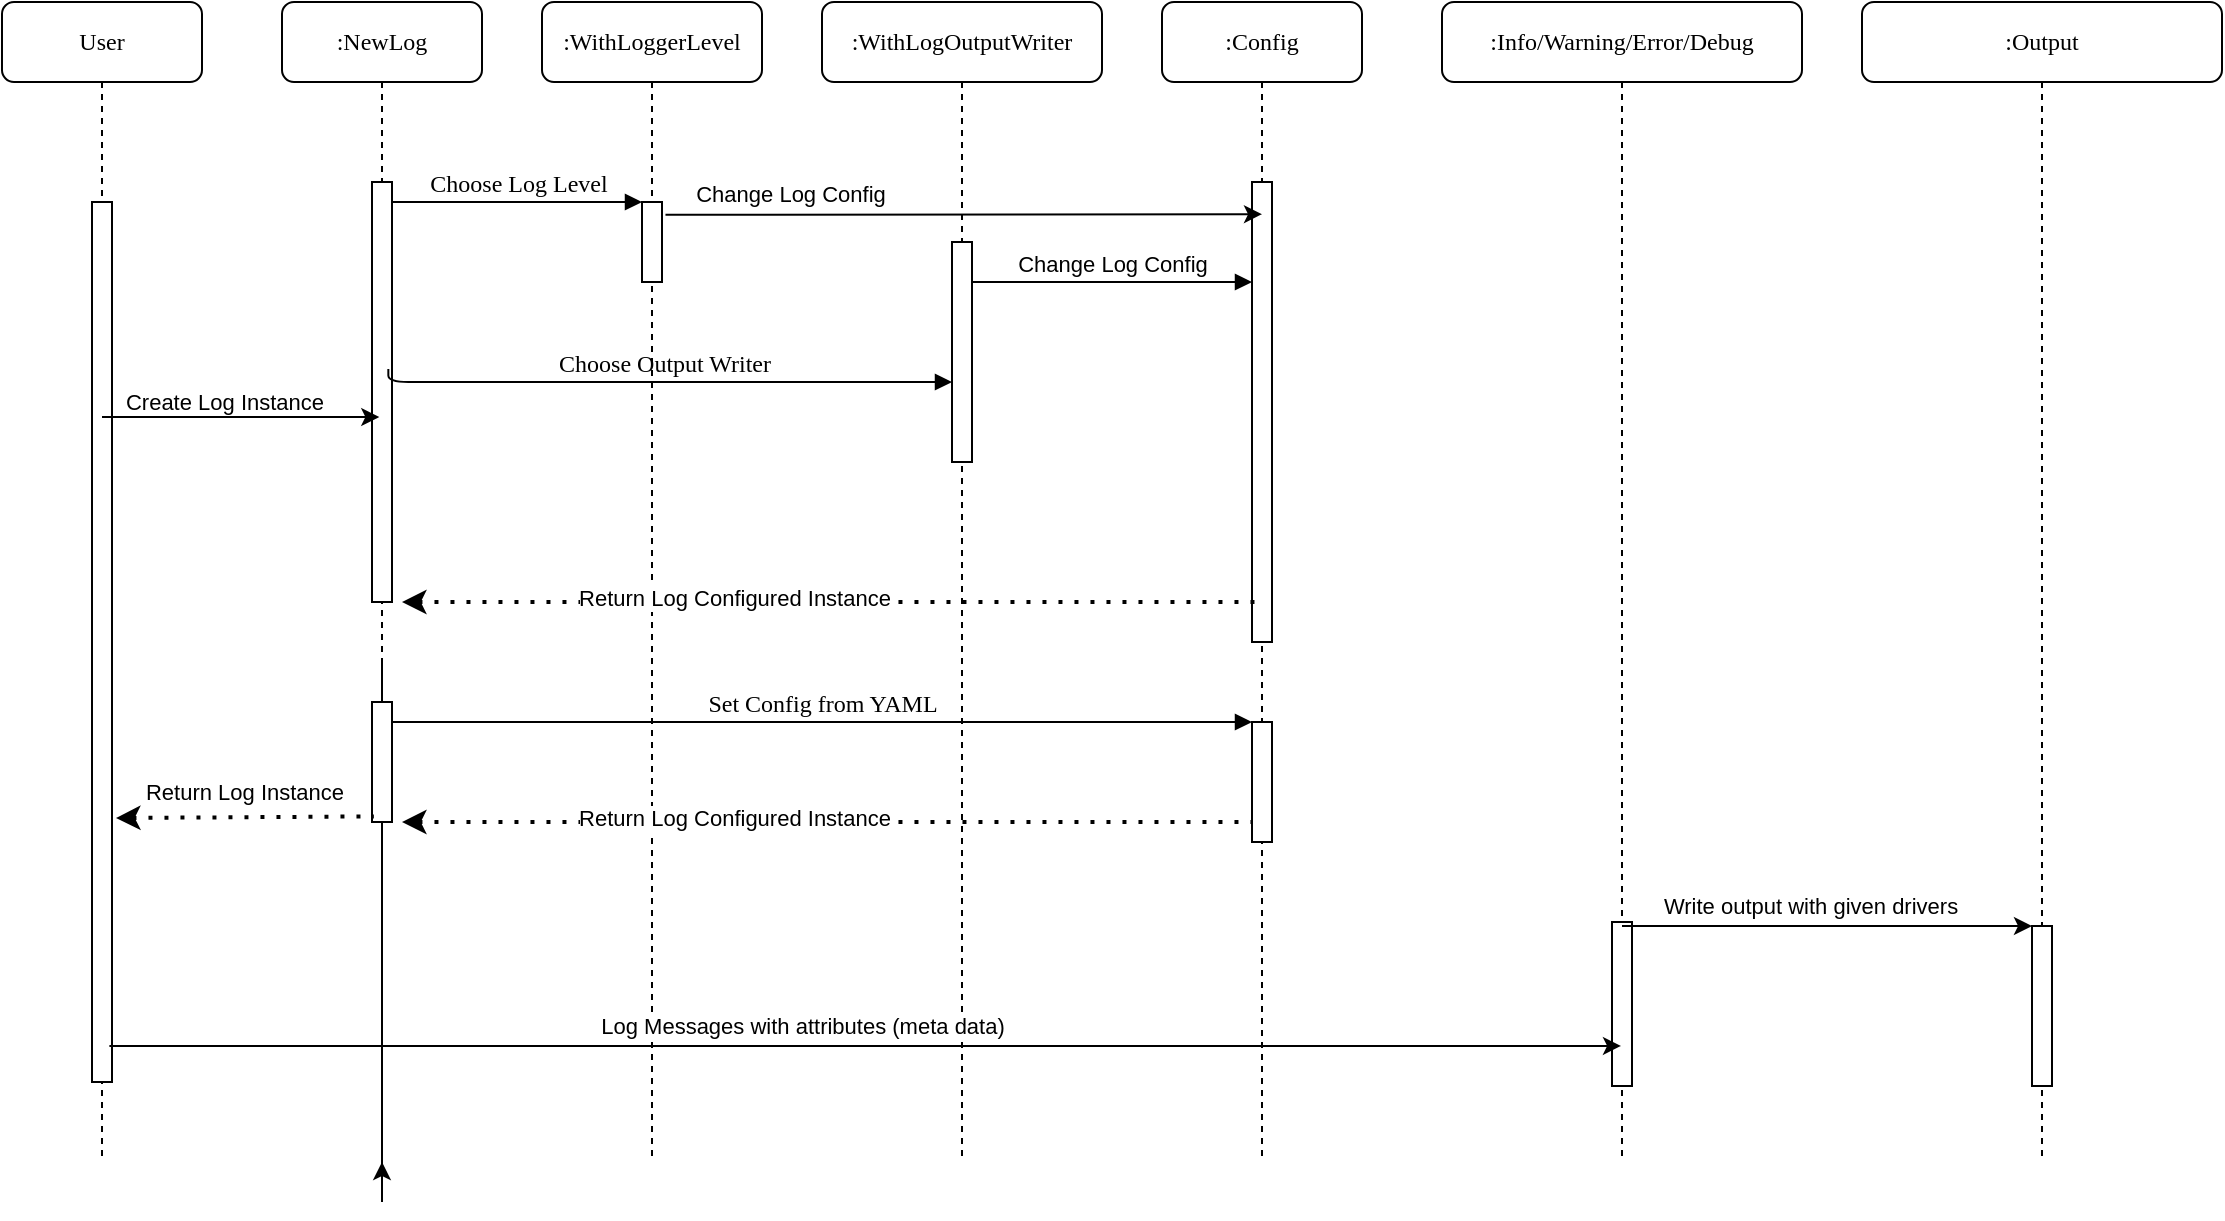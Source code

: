 <mxfile version="24.8.6">
  <diagram name="Page-1" id="13e1069c-82ec-6db2-03f1-153e76fe0fe0">
    <mxGraphModel dx="1960" dy="691" grid="1" gridSize="10" guides="1" tooltips="1" connect="1" arrows="1" fold="1" page="1" pageScale="1" pageWidth="1100" pageHeight="850" background="none" math="0" shadow="0">
      <root>
        <mxCell id="0" />
        <mxCell id="1" parent="0" />
        <mxCell id="7baba1c4bc27f4b0-2" value=":WithLoggerLevel" style="shape=umlLifeline;perimeter=lifelinePerimeter;whiteSpace=wrap;html=1;container=1;collapsible=0;recursiveResize=0;outlineConnect=0;rounded=1;shadow=0;comic=0;labelBackgroundColor=none;strokeWidth=1;fontFamily=Verdana;fontSize=12;align=center;" parent="1" vertex="1">
          <mxGeometry x="230" y="80" width="110" height="580" as="geometry" />
        </mxCell>
        <mxCell id="7baba1c4bc27f4b0-10" value="" style="html=1;points=[];perimeter=orthogonalPerimeter;rounded=0;shadow=0;comic=0;labelBackgroundColor=none;strokeWidth=1;fontFamily=Verdana;fontSize=12;align=center;" parent="7baba1c4bc27f4b0-2" vertex="1">
          <mxGeometry x="50" y="100" width="10" height="40" as="geometry" />
        </mxCell>
        <mxCell id="7baba1c4bc27f4b0-3" value=":WithLogOutputWriter" style="shape=umlLifeline;perimeter=lifelinePerimeter;whiteSpace=wrap;html=1;container=1;collapsible=0;recursiveResize=0;outlineConnect=0;rounded=1;shadow=0;comic=0;labelBackgroundColor=none;strokeWidth=1;fontFamily=Verdana;fontSize=12;align=center;" parent="1" vertex="1">
          <mxGeometry x="370" y="80" width="140" height="580" as="geometry" />
        </mxCell>
        <mxCell id="7baba1c4bc27f4b0-13" value="" style="html=1;points=[];perimeter=orthogonalPerimeter;rounded=0;shadow=0;comic=0;labelBackgroundColor=none;strokeWidth=1;fontFamily=Verdana;fontSize=12;align=center;" parent="7baba1c4bc27f4b0-3" vertex="1">
          <mxGeometry x="65" y="120" width="10" height="110" as="geometry" />
        </mxCell>
        <mxCell id="Dq6_vU81HZDtxobGfRa3-10" value="" style="endArrow=none;dashed=1;html=1;dashPattern=1 3;strokeWidth=2;rounded=0;startArrow=classic;startFill=1;" edge="1" parent="7baba1c4bc27f4b0-3">
          <mxGeometry width="50" height="50" relative="1" as="geometry">
            <mxPoint x="-210" y="410" as="sourcePoint" />
            <mxPoint x="220" y="410" as="targetPoint" />
          </mxGeometry>
        </mxCell>
        <mxCell id="Dq6_vU81HZDtxobGfRa3-11" value="Return Log Configured Instance" style="edgeLabel;html=1;align=center;verticalAlign=middle;resizable=0;points=[];" vertex="1" connectable="0" parent="Dq6_vU81HZDtxobGfRa3-10">
          <mxGeometry x="-0.23" y="2" relative="1" as="geometry">
            <mxPoint as="offset" />
          </mxGeometry>
        </mxCell>
        <mxCell id="7baba1c4bc27f4b0-4" value=":Config" style="shape=umlLifeline;perimeter=lifelinePerimeter;whiteSpace=wrap;html=1;container=1;collapsible=0;recursiveResize=0;outlineConnect=0;rounded=1;shadow=0;comic=0;labelBackgroundColor=none;strokeWidth=1;fontFamily=Verdana;fontSize=12;align=center;" parent="1" vertex="1">
          <mxGeometry x="540" y="80" width="100" height="580" as="geometry" />
        </mxCell>
        <mxCell id="7baba1c4bc27f4b0-5" value=":Info/Warning/Error/Debug" style="shape=umlLifeline;perimeter=lifelinePerimeter;whiteSpace=wrap;html=1;container=1;collapsible=0;recursiveResize=0;outlineConnect=0;rounded=1;shadow=0;comic=0;labelBackgroundColor=none;strokeWidth=1;fontFamily=Verdana;fontSize=12;align=center;" parent="1" vertex="1">
          <mxGeometry x="680" y="80" width="180" height="580" as="geometry" />
        </mxCell>
        <mxCell id="7baba1c4bc27f4b0-8" value=":NewLog" style="shape=umlLifeline;perimeter=lifelinePerimeter;whiteSpace=wrap;html=1;container=1;collapsible=0;recursiveResize=0;outlineConnect=0;rounded=1;shadow=0;comic=0;labelBackgroundColor=none;strokeWidth=1;fontFamily=Verdana;fontSize=12;align=center;" parent="1" vertex="1">
          <mxGeometry x="100" y="80" width="100" height="580" as="geometry" />
        </mxCell>
        <mxCell id="Dq6_vU81HZDtxobGfRa3-27" style="edgeStyle=orthogonalEdgeStyle;rounded=0;orthogonalLoop=1;jettySize=auto;html=1;" edge="1" parent="7baba1c4bc27f4b0-8" source="Dq6_vU81HZDtxobGfRa3-25" target="7baba1c4bc27f4b0-8">
          <mxGeometry relative="1" as="geometry" />
        </mxCell>
        <mxCell id="Dq6_vU81HZDtxobGfRa3-25" value="" style="html=1;points=[];perimeter=orthogonalPerimeter;rounded=0;shadow=0;comic=0;labelBackgroundColor=none;strokeWidth=1;fontFamily=Verdana;fontSize=12;align=center;" vertex="1" parent="7baba1c4bc27f4b0-8">
          <mxGeometry x="45" y="350" width="10" height="60" as="geometry" />
        </mxCell>
        <mxCell id="Dq6_vU81HZDtxobGfRa3-26" value="" style="html=1;points=[];perimeter=orthogonalPerimeter;rounded=0;shadow=0;comic=0;labelBackgroundColor=none;strokeWidth=1;fontFamily=Verdana;fontSize=12;align=center;" vertex="1" parent="7baba1c4bc27f4b0-8">
          <mxGeometry x="45" y="90" width="10" height="210" as="geometry" />
        </mxCell>
        <mxCell id="7baba1c4bc27f4b0-16" value="" style="html=1;points=[];perimeter=orthogonalPerimeter;rounded=0;shadow=0;comic=0;labelBackgroundColor=none;strokeWidth=1;fontFamily=Verdana;fontSize=12;align=center;" parent="1" vertex="1">
          <mxGeometry x="585" y="170" width="10" height="230" as="geometry" />
        </mxCell>
        <mxCell id="7baba1c4bc27f4b0-17" value="&lt;span style=&quot;font-family: Helvetica; font-size: 11px; background-color: rgb(255, 255, 255);&quot;&gt;Change Log Config&lt;/span&gt;" style="html=1;verticalAlign=bottom;endArrow=block;labelBackgroundColor=none;fontFamily=Verdana;fontSize=12;edgeStyle=elbowEdgeStyle;elbow=vertical;" parent="1" source="7baba1c4bc27f4b0-13" target="7baba1c4bc27f4b0-16" edge="1">
          <mxGeometry relative="1" as="geometry">
            <mxPoint x="510" y="220" as="sourcePoint" />
            <Array as="points">
              <mxPoint x="460" y="220" />
            </Array>
          </mxGeometry>
        </mxCell>
        <mxCell id="7baba1c4bc27f4b0-22" value="" style="html=1;points=[];perimeter=orthogonalPerimeter;rounded=0;shadow=0;comic=0;labelBackgroundColor=none;strokeWidth=1;fontFamily=Verdana;fontSize=12;align=center;" parent="1" vertex="1">
          <mxGeometry x="585" y="440" width="10" height="60" as="geometry" />
        </mxCell>
        <mxCell id="7baba1c4bc27f4b0-23" value="Set Config from YAML" style="html=1;verticalAlign=bottom;endArrow=block;entryX=0;entryY=0;labelBackgroundColor=none;fontFamily=Verdana;fontSize=12;" parent="1" target="7baba1c4bc27f4b0-22" edge="1">
          <mxGeometry relative="1" as="geometry">
            <mxPoint x="155" y="440" as="sourcePoint" />
          </mxGeometry>
        </mxCell>
        <mxCell id="7baba1c4bc27f4b0-11" value="Choose Log Level" style="html=1;verticalAlign=bottom;endArrow=block;entryX=0;entryY=0;labelBackgroundColor=none;fontFamily=Verdana;fontSize=12;edgeStyle=elbowEdgeStyle;elbow=vertical;" parent="1" target="7baba1c4bc27f4b0-10" edge="1">
          <mxGeometry relative="1" as="geometry">
            <mxPoint x="155" y="180" as="sourcePoint" />
          </mxGeometry>
        </mxCell>
        <mxCell id="7baba1c4bc27f4b0-14" value="Choose Output Writer" style="html=1;verticalAlign=bottom;endArrow=block;labelBackgroundColor=none;fontFamily=Verdana;fontSize=12;edgeStyle=elbowEdgeStyle;elbow=vertical;exitX=0.817;exitY=0.261;exitDx=0;exitDy=0;exitPerimeter=0;" parent="1" edge="1">
          <mxGeometry relative="1" as="geometry">
            <mxPoint x="153.17" y="263.52" as="sourcePoint" />
            <mxPoint x="435" y="270" as="targetPoint" />
            <Array as="points">
              <mxPoint x="300" y="270" />
            </Array>
          </mxGeometry>
        </mxCell>
        <mxCell id="Dq6_vU81HZDtxobGfRa3-1" value=":Output" style="shape=umlLifeline;perimeter=lifelinePerimeter;whiteSpace=wrap;html=1;container=1;collapsible=0;recursiveResize=0;outlineConnect=0;rounded=1;shadow=0;comic=0;labelBackgroundColor=none;strokeWidth=1;fontFamily=Verdana;fontSize=12;align=center;" vertex="1" parent="1">
          <mxGeometry x="890" y="80" width="180" height="580" as="geometry" />
        </mxCell>
        <mxCell id="7baba1c4bc27f4b0-25" value="" style="html=1;points=[];perimeter=orthogonalPerimeter;rounded=0;shadow=0;comic=0;labelBackgroundColor=none;strokeColor=#000000;strokeWidth=1;fillColor=#FFFFFF;fontFamily=Verdana;fontSize=12;fontColor=#000000;align=center;" parent="Dq6_vU81HZDtxobGfRa3-1" vertex="1">
          <mxGeometry x="85" y="462" width="10" height="80" as="geometry" />
        </mxCell>
        <mxCell id="Dq6_vU81HZDtxobGfRa3-2" value="User" style="shape=umlLifeline;perimeter=lifelinePerimeter;whiteSpace=wrap;html=1;container=1;collapsible=0;recursiveResize=0;outlineConnect=0;rounded=1;shadow=0;comic=0;labelBackgroundColor=none;strokeWidth=1;fontFamily=Verdana;fontSize=12;align=center;" vertex="1" parent="1">
          <mxGeometry x="-40" y="80" width="100" height="580" as="geometry" />
        </mxCell>
        <mxCell id="Dq6_vU81HZDtxobGfRa3-3" value="" style="html=1;points=[];perimeter=orthogonalPerimeter;rounded=0;shadow=0;comic=0;labelBackgroundColor=none;strokeWidth=1;fontFamily=Verdana;fontSize=12;align=center;" vertex="1" parent="Dq6_vU81HZDtxobGfRa3-2">
          <mxGeometry x="45" y="100" width="10" height="440" as="geometry" />
        </mxCell>
        <mxCell id="Dq6_vU81HZDtxobGfRa3-4" value="" style="endArrow=classic;html=1;rounded=0;entryX=0.365;entryY=0.336;entryDx=0;entryDy=0;entryPerimeter=0;" edge="1" parent="1" source="Dq6_vU81HZDtxobGfRa3-2">
          <mxGeometry width="50" height="50" relative="1" as="geometry">
            <mxPoint x="350" y="380" as="sourcePoint" />
            <mxPoint x="148.65" y="287.52" as="targetPoint" />
          </mxGeometry>
        </mxCell>
        <mxCell id="Dq6_vU81HZDtxobGfRa3-5" value="Create Log Instance" style="edgeLabel;html=1;align=center;verticalAlign=middle;resizable=0;points=[];" vertex="1" connectable="0" parent="Dq6_vU81HZDtxobGfRa3-4">
          <mxGeometry x="-0.167" y="-3" relative="1" as="geometry">
            <mxPoint x="3" y="-11" as="offset" />
          </mxGeometry>
        </mxCell>
        <mxCell id="Dq6_vU81HZDtxobGfRa3-6" value="" style="endArrow=classic;html=1;rounded=0;exitX=1.174;exitY=0.16;exitDx=0;exitDy=0;exitPerimeter=0;entryX=0.5;entryY=0.07;entryDx=0;entryDy=0;entryPerimeter=0;" edge="1" parent="1" source="7baba1c4bc27f4b0-10" target="7baba1c4bc27f4b0-16">
          <mxGeometry width="50" height="50" relative="1" as="geometry">
            <mxPoint x="430" y="380" as="sourcePoint" />
            <mxPoint x="580" y="186" as="targetPoint" />
          </mxGeometry>
        </mxCell>
        <mxCell id="Dq6_vU81HZDtxobGfRa3-7" value="Change Log Config" style="edgeLabel;html=1;align=center;verticalAlign=middle;resizable=0;points=[];" vertex="1" connectable="0" parent="Dq6_vU81HZDtxobGfRa3-6">
          <mxGeometry x="-0.58" y="-3" relative="1" as="geometry">
            <mxPoint y="-14" as="offset" />
          </mxGeometry>
        </mxCell>
        <mxCell id="Dq6_vU81HZDtxobGfRa3-8" value="" style="endArrow=none;dashed=1;html=1;dashPattern=1 3;strokeWidth=2;rounded=0;startArrow=classic;startFill=1;" edge="1" parent="1" target="7baba1c4bc27f4b0-4">
          <mxGeometry width="50" height="50" relative="1" as="geometry">
            <mxPoint x="160" y="380" as="sourcePoint" />
            <mxPoint x="480" y="330" as="targetPoint" />
          </mxGeometry>
        </mxCell>
        <mxCell id="Dq6_vU81HZDtxobGfRa3-9" value="Return Log Configured Instance" style="edgeLabel;html=1;align=center;verticalAlign=middle;resizable=0;points=[];" vertex="1" connectable="0" parent="Dq6_vU81HZDtxobGfRa3-8">
          <mxGeometry x="-0.23" y="2" relative="1" as="geometry">
            <mxPoint as="offset" />
          </mxGeometry>
        </mxCell>
        <mxCell id="Dq6_vU81HZDtxobGfRa3-12" value="" style="endArrow=none;dashed=1;html=1;dashPattern=1 3;strokeWidth=2;rounded=0;entryX=0.093;entryY=0.96;entryDx=0;entryDy=0;entryPerimeter=0;startArrow=classic;startFill=1;" edge="1" parent="1">
          <mxGeometry width="50" height="50" relative="1" as="geometry">
            <mxPoint x="17" y="488" as="sourcePoint" />
            <mxPoint x="145.93" y="487.2" as="targetPoint" />
          </mxGeometry>
        </mxCell>
        <mxCell id="Dq6_vU81HZDtxobGfRa3-13" value="Return Log Instance" style="edgeLabel;html=1;align=center;verticalAlign=middle;resizable=0;points=[];" vertex="1" connectable="0" parent="Dq6_vU81HZDtxobGfRa3-12">
          <mxGeometry x="-0.298" relative="1" as="geometry">
            <mxPoint x="18" y="-13" as="offset" />
          </mxGeometry>
        </mxCell>
        <mxCell id="Dq6_vU81HZDtxobGfRa3-15" value="" style="html=1;points=[];perimeter=orthogonalPerimeter;rounded=0;shadow=0;comic=0;labelBackgroundColor=none;strokeWidth=1;fontFamily=Verdana;fontSize=12;align=center;" vertex="1" parent="1">
          <mxGeometry x="765" y="540" width="10" height="82" as="geometry" />
        </mxCell>
        <mxCell id="Dq6_vU81HZDtxobGfRa3-14" value="" style="endArrow=classic;html=1;rounded=0;exitX=0.87;exitY=0.959;exitDx=0;exitDy=0;exitPerimeter=0;" edge="1" parent="1" source="Dq6_vU81HZDtxobGfRa3-3" target="7baba1c4bc27f4b0-5">
          <mxGeometry width="50" height="50" relative="1" as="geometry">
            <mxPoint x="430" y="410" as="sourcePoint" />
            <mxPoint x="480" y="360" as="targetPoint" />
          </mxGeometry>
        </mxCell>
        <mxCell id="Dq6_vU81HZDtxobGfRa3-16" value="Log Messages with attributes (meta data)" style="edgeLabel;html=1;align=center;verticalAlign=middle;resizable=0;points=[];" vertex="1" connectable="0" parent="Dq6_vU81HZDtxobGfRa3-14">
          <mxGeometry x="-0.085" y="-2" relative="1" as="geometry">
            <mxPoint y="-12" as="offset" />
          </mxGeometry>
        </mxCell>
        <mxCell id="Dq6_vU81HZDtxobGfRa3-23" value="" style="endArrow=classic;html=1;rounded=0;" edge="1" parent="1" source="7baba1c4bc27f4b0-5" target="7baba1c4bc27f4b0-25">
          <mxGeometry width="50" height="50" relative="1" as="geometry">
            <mxPoint x="770" y="360" as="sourcePoint" />
            <mxPoint x="980" y="360" as="targetPoint" />
          </mxGeometry>
        </mxCell>
        <mxCell id="Dq6_vU81HZDtxobGfRa3-24" value="Write output with given drivers" style="edgeLabel;html=1;align=center;verticalAlign=middle;resizable=0;points=[];" vertex="1" connectable="0" parent="Dq6_vU81HZDtxobGfRa3-23">
          <mxGeometry x="-0.086" relative="1" as="geometry">
            <mxPoint y="-10" as="offset" />
          </mxGeometry>
        </mxCell>
      </root>
    </mxGraphModel>
  </diagram>
</mxfile>
